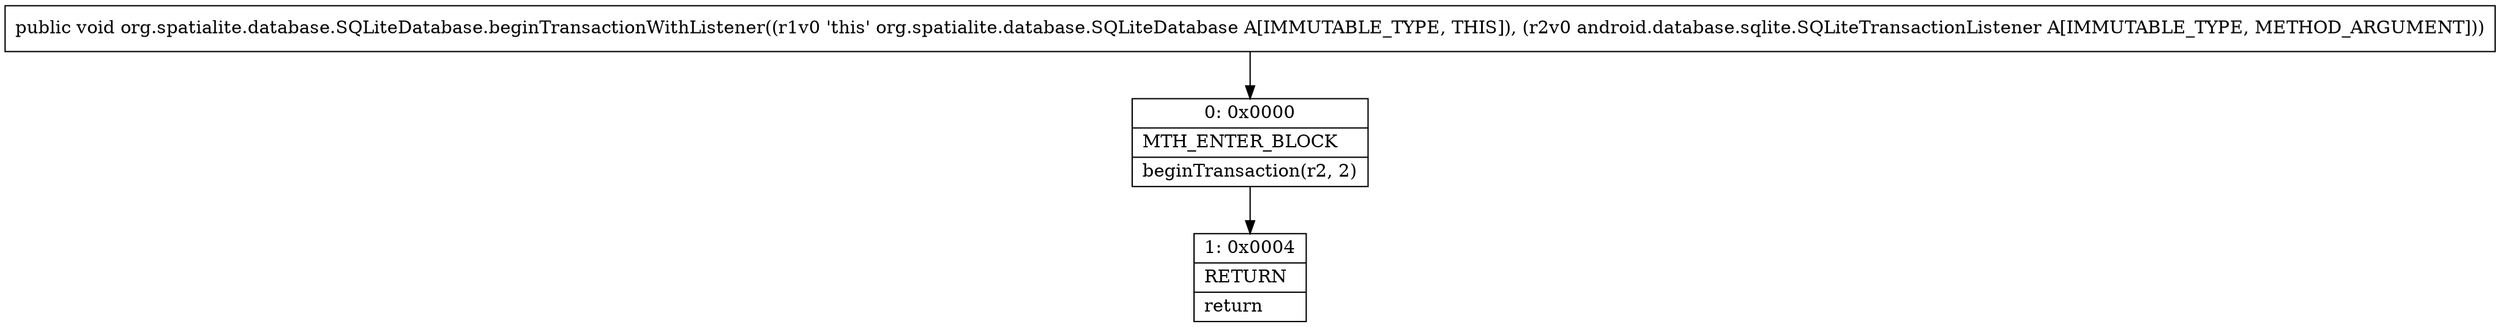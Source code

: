 digraph "CFG fororg.spatialite.database.SQLiteDatabase.beginTransactionWithListener(Landroid\/database\/sqlite\/SQLiteTransactionListener;)V" {
Node_0 [shape=record,label="{0\:\ 0x0000|MTH_ENTER_BLOCK\l|beginTransaction(r2, 2)\l}"];
Node_1 [shape=record,label="{1\:\ 0x0004|RETURN\l|return\l}"];
MethodNode[shape=record,label="{public void org.spatialite.database.SQLiteDatabase.beginTransactionWithListener((r1v0 'this' org.spatialite.database.SQLiteDatabase A[IMMUTABLE_TYPE, THIS]), (r2v0 android.database.sqlite.SQLiteTransactionListener A[IMMUTABLE_TYPE, METHOD_ARGUMENT])) }"];
MethodNode -> Node_0;
Node_0 -> Node_1;
}

